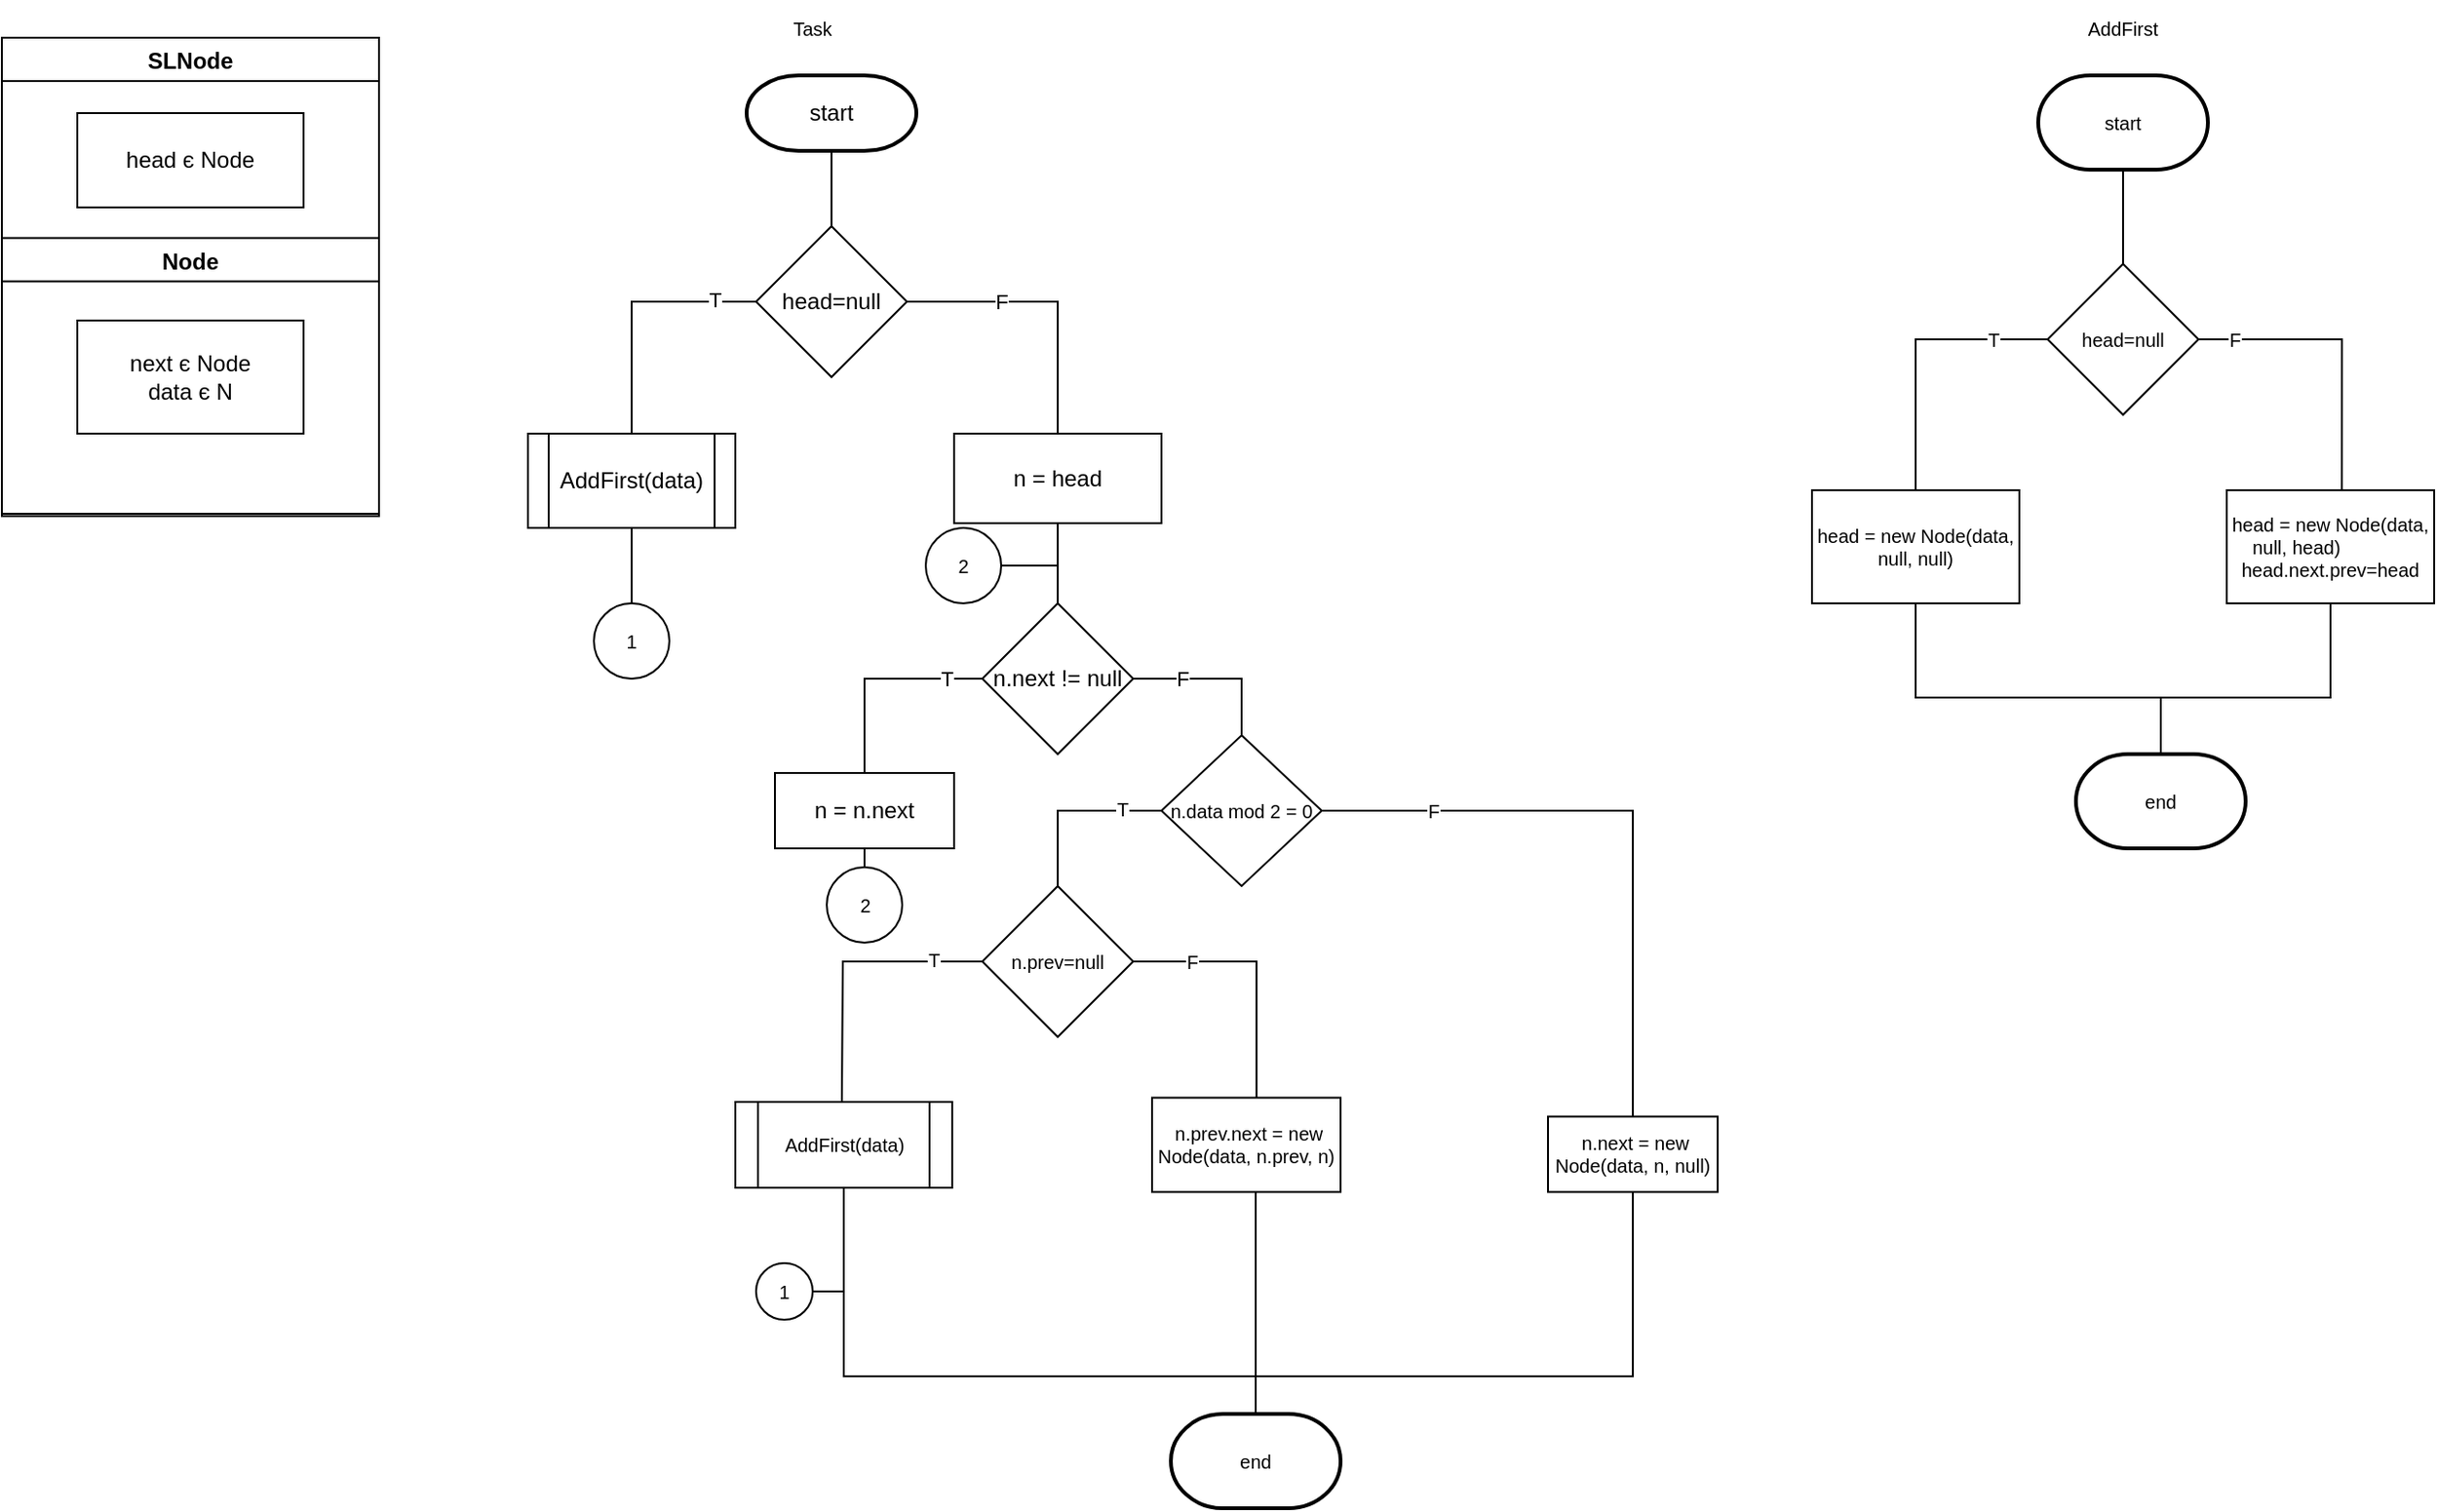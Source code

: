 <mxfile version="15.8.7" type="device"><diagram id="x9FFW7f7hqQIO6BIhVK7" name="Сторінка-1"><mxGraphModel dx="441" dy="346" grid="1" gridSize="10" guides="1" tooltips="1" connect="1" arrows="1" fold="1" page="1" pageScale="1" pageWidth="827" pageHeight="1169" math="0" shadow="0"><root><mxCell id="0"/><mxCell id="1" parent="0"/><mxCell id="0QQBt_lHWJG0eda0-Ubb-2" value="SLNode" style="swimlane;" parent="1" vertex="1"><mxGeometry x="80" y="20" width="200" height="252.5" as="geometry"/></mxCell><mxCell id="0QQBt_lHWJG0eda0-Ubb-4" value="Node" style="swimlane;horizontal=0;rotation=90;" parent="0QQBt_lHWJG0eda0-Ubb-2" vertex="1"><mxGeometry x="26.25" y="80" width="147.5" height="200" as="geometry"/></mxCell><mxCell id="0QQBt_lHWJG0eda0-Ubb-6" value="next є Node&lt;br&gt;data є N" style="rounded=0;whiteSpace=wrap;html=1;" parent="0QQBt_lHWJG0eda0-Ubb-4" vertex="1"><mxGeometry x="13.75" y="70" width="120" height="60" as="geometry"/></mxCell><mxCell id="0QQBt_lHWJG0eda0-Ubb-5" value="head є Node" style="rounded=0;whiteSpace=wrap;html=1;" parent="0QQBt_lHWJG0eda0-Ubb-2" vertex="1"><mxGeometry x="40" y="40" width="120" height="50" as="geometry"/></mxCell><mxCell id="0QQBt_lHWJG0eda0-Ubb-9" value="" style="edgeStyle=orthogonalEdgeStyle;rounded=0;orthogonalLoop=1;jettySize=auto;html=1;endArrow=none;endFill=0;" parent="1" source="0QQBt_lHWJG0eda0-Ubb-7" target="0QQBt_lHWJG0eda0-Ubb-8" edge="1"><mxGeometry relative="1" as="geometry"/></mxCell><mxCell id="0QQBt_lHWJG0eda0-Ubb-7" value="start" style="strokeWidth=2;html=1;shape=mxgraph.flowchart.terminator;whiteSpace=wrap;" parent="1" vertex="1"><mxGeometry x="475" y="40" width="90" height="40" as="geometry"/></mxCell><mxCell id="0QQBt_lHWJG0eda0-Ubb-15" style="edgeStyle=orthogonalEdgeStyle;rounded=0;orthogonalLoop=1;jettySize=auto;html=1;endArrow=none;endFill=0;" parent="1" source="0QQBt_lHWJG0eda0-Ubb-8" target="0QQBt_lHWJG0eda0-Ubb-10" edge="1"><mxGeometry relative="1" as="geometry"/></mxCell><mxCell id="0QQBt_lHWJG0eda0-Ubb-16" value="T" style="edgeLabel;html=1;align=center;verticalAlign=middle;resizable=0;points=[];" parent="0QQBt_lHWJG0eda0-Ubb-15" vertex="1" connectable="0"><mxGeometry x="-0.667" y="-1" relative="1" as="geometry"><mxPoint as="offset"/></mxGeometry></mxCell><mxCell id="0QQBt_lHWJG0eda0-Ubb-18" style="edgeStyle=orthogonalEdgeStyle;rounded=0;orthogonalLoop=1;jettySize=auto;html=1;entryX=0.551;entryY=0.025;entryDx=0;entryDy=0;entryPerimeter=0;endArrow=none;endFill=0;" parent="1" source="0QQBt_lHWJG0eda0-Ubb-8" target="0QQBt_lHWJG0eda0-Ubb-17" edge="1"><mxGeometry relative="1" as="geometry"><Array as="points"><mxPoint x="640" y="160"/><mxPoint x="640" y="231"/></Array></mxGeometry></mxCell><mxCell id="0QQBt_lHWJG0eda0-Ubb-19" value="F" style="edgeLabel;html=1;align=center;verticalAlign=middle;resizable=0;points=[];" parent="0QQBt_lHWJG0eda0-Ubb-18" vertex="1" connectable="0"><mxGeometry x="-0.365" relative="1" as="geometry"><mxPoint as="offset"/></mxGeometry></mxCell><mxCell id="0QQBt_lHWJG0eda0-Ubb-8" value="head=null" style="rhombus;whiteSpace=wrap;html=1;" parent="1" vertex="1"><mxGeometry x="480" y="120" width="80" height="80" as="geometry"/></mxCell><mxCell id="0QQBt_lHWJG0eda0-Ubb-63" value="" style="edgeStyle=orthogonalEdgeStyle;rounded=0;orthogonalLoop=1;jettySize=auto;html=1;fontSize=10;endArrow=none;endFill=0;" parent="1" source="0QQBt_lHWJG0eda0-Ubb-10" target="0QQBt_lHWJG0eda0-Ubb-62" edge="1"><mxGeometry relative="1" as="geometry"/></mxCell><mxCell id="0QQBt_lHWJG0eda0-Ubb-10" value="AddFirst(data)" style="shape=process;whiteSpace=wrap;html=1;backgroundOutline=1;" parent="1" vertex="1"><mxGeometry x="359" y="230" width="110" height="50" as="geometry"/></mxCell><mxCell id="0QQBt_lHWJG0eda0-Ubb-21" value="" style="edgeStyle=orthogonalEdgeStyle;rounded=0;orthogonalLoop=1;jettySize=auto;html=1;endArrow=none;endFill=0;" parent="1" source="0QQBt_lHWJG0eda0-Ubb-17" target="0QQBt_lHWJG0eda0-Ubb-20" edge="1"><mxGeometry relative="1" as="geometry"/></mxCell><mxCell id="0QQBt_lHWJG0eda0-Ubb-17" value="n = head" style="rounded=0;whiteSpace=wrap;html=1;" parent="1" vertex="1"><mxGeometry x="585" y="230" width="110" height="47.5" as="geometry"/></mxCell><mxCell id="0QQBt_lHWJG0eda0-Ubb-23" style="edgeStyle=orthogonalEdgeStyle;rounded=0;orthogonalLoop=1;jettySize=auto;html=1;endArrow=none;endFill=0;" parent="1" source="0QQBt_lHWJG0eda0-Ubb-20" target="0QQBt_lHWJG0eda0-Ubb-22" edge="1"><mxGeometry relative="1" as="geometry"/></mxCell><mxCell id="0QQBt_lHWJG0eda0-Ubb-24" value="T" style="edgeLabel;html=1;align=center;verticalAlign=middle;resizable=0;points=[];" parent="0QQBt_lHWJG0eda0-Ubb-23" vertex="1" connectable="0"><mxGeometry x="-0.662" relative="1" as="geometry"><mxPoint as="offset"/></mxGeometry></mxCell><mxCell id="0QQBt_lHWJG0eda0-Ubb-26" style="edgeStyle=orthogonalEdgeStyle;rounded=0;orthogonalLoop=1;jettySize=auto;html=1;entryX=0.5;entryY=0;entryDx=0;entryDy=0;endArrow=none;endFill=0;" parent="1" source="0QQBt_lHWJG0eda0-Ubb-20" target="0QQBt_lHWJG0eda0-Ubb-25" edge="1"><mxGeometry relative="1" as="geometry"/></mxCell><mxCell id="0QQBt_lHWJG0eda0-Ubb-27" value="F" style="edgeLabel;html=1;align=center;verticalAlign=middle;resizable=0;points=[];" parent="0QQBt_lHWJG0eda0-Ubb-26" vertex="1" connectable="0"><mxGeometry x="-0.404" relative="1" as="geometry"><mxPoint as="offset"/></mxGeometry></mxCell><mxCell id="0QQBt_lHWJG0eda0-Ubb-20" value="n.next != null" style="rhombus;whiteSpace=wrap;html=1;" parent="1" vertex="1"><mxGeometry x="600" y="320" width="80" height="80" as="geometry"/></mxCell><mxCell id="0QQBt_lHWJG0eda0-Ubb-65" style="edgeStyle=orthogonalEdgeStyle;rounded=0;orthogonalLoop=1;jettySize=auto;html=1;fontSize=10;endArrow=none;endFill=0;" parent="1" source="0QQBt_lHWJG0eda0-Ubb-22" target="0QQBt_lHWJG0eda0-Ubb-64" edge="1"><mxGeometry relative="1" as="geometry"/></mxCell><mxCell id="0QQBt_lHWJG0eda0-Ubb-22" value="n = n.next" style="rounded=0;whiteSpace=wrap;html=1;" parent="1" vertex="1"><mxGeometry x="490" y="410" width="95" height="40" as="geometry"/></mxCell><mxCell id="0QQBt_lHWJG0eda0-Ubb-31" style="edgeStyle=orthogonalEdgeStyle;rounded=0;orthogonalLoop=1;jettySize=auto;html=1;fontSize=10;endArrow=none;endFill=0;" parent="1" source="0QQBt_lHWJG0eda0-Ubb-25" target="0QQBt_lHWJG0eda0-Ubb-30" edge="1"><mxGeometry relative="1" as="geometry"><Array as="points"><mxPoint x="640" y="430"/></Array></mxGeometry></mxCell><mxCell id="0QQBt_lHWJG0eda0-Ubb-32" value="T" style="edgeLabel;html=1;align=center;verticalAlign=middle;resizable=0;points=[];fontSize=10;" parent="0QQBt_lHWJG0eda0-Ubb-31" vertex="1" connectable="0"><mxGeometry x="-0.561" y="-1" relative="1" as="geometry"><mxPoint as="offset"/></mxGeometry></mxCell><mxCell id="0QQBt_lHWJG0eda0-Ubb-42" style="edgeStyle=orthogonalEdgeStyle;rounded=0;orthogonalLoop=1;jettySize=auto;html=1;fontSize=10;endArrow=none;endFill=0;" parent="1" source="0QQBt_lHWJG0eda0-Ubb-25" target="0QQBt_lHWJG0eda0-Ubb-41" edge="1"><mxGeometry relative="1" as="geometry"/></mxCell><mxCell id="0QQBt_lHWJG0eda0-Ubb-43" value="F" style="edgeLabel;html=1;align=center;verticalAlign=middle;resizable=0;points=[];fontSize=10;" parent="0QQBt_lHWJG0eda0-Ubb-42" vertex="1" connectable="0"><mxGeometry x="-0.704" y="-1" relative="1" as="geometry"><mxPoint x="10" y="-1" as="offset"/></mxGeometry></mxCell><mxCell id="0QQBt_lHWJG0eda0-Ubb-25" value="&lt;font style=&quot;font-size: 10px&quot;&gt;n.data mod 2 = 0&lt;/font&gt;" style="rhombus;whiteSpace=wrap;html=1;" parent="1" vertex="1"><mxGeometry x="695" y="390" width="85" height="80" as="geometry"/></mxCell><mxCell id="0QQBt_lHWJG0eda0-Ubb-34" style="edgeStyle=orthogonalEdgeStyle;rounded=0;orthogonalLoop=1;jettySize=auto;html=1;fontSize=10;endArrow=none;endFill=0;" parent="1" source="0QQBt_lHWJG0eda0-Ubb-30" edge="1"><mxGeometry relative="1" as="geometry"><mxPoint x="525.5" y="585" as="targetPoint"/></mxGeometry></mxCell><mxCell id="0QQBt_lHWJG0eda0-Ubb-35" value="T" style="edgeLabel;html=1;align=center;verticalAlign=middle;resizable=0;points=[];fontSize=10;" parent="0QQBt_lHWJG0eda0-Ubb-34" vertex="1" connectable="0"><mxGeometry x="-0.643" y="-1" relative="1" as="geometry"><mxPoint as="offset"/></mxGeometry></mxCell><mxCell id="0QQBt_lHWJG0eda0-Ubb-39" style="edgeStyle=orthogonalEdgeStyle;rounded=0;orthogonalLoop=1;jettySize=auto;html=1;entryX=0.554;entryY=0.015;entryDx=0;entryDy=0;entryPerimeter=0;fontSize=10;endArrow=none;endFill=0;" parent="1" source="0QQBt_lHWJG0eda0-Ubb-30" target="0QQBt_lHWJG0eda0-Ubb-37" edge="1"><mxGeometry relative="1" as="geometry"/></mxCell><mxCell id="0QQBt_lHWJG0eda0-Ubb-40" value="F" style="edgeLabel;html=1;align=center;verticalAlign=middle;resizable=0;points=[];fontSize=10;" parent="0QQBt_lHWJG0eda0-Ubb-39" vertex="1" connectable="0"><mxGeometry x="-0.675" y="-1" relative="1" as="geometry"><mxPoint x="8" y="-1" as="offset"/></mxGeometry></mxCell><mxCell id="0QQBt_lHWJG0eda0-Ubb-30" value="n.prev=null" style="rhombus;whiteSpace=wrap;html=1;fontSize=10;" parent="1" vertex="1"><mxGeometry x="600" y="470" width="80" height="80" as="geometry"/></mxCell><mxCell id="0QQBt_lHWJG0eda0-Ubb-45" style="edgeStyle=orthogonalEdgeStyle;rounded=0;orthogonalLoop=1;jettySize=auto;html=1;fontSize=10;endArrow=none;endFill=0;" parent="1" source="0QQBt_lHWJG0eda0-Ubb-36" target="0QQBt_lHWJG0eda0-Ubb-44" edge="1"><mxGeometry relative="1" as="geometry"><Array as="points"><mxPoint x="527" y="730"/><mxPoint x="745" y="730"/></Array></mxGeometry></mxCell><mxCell id="0QQBt_lHWJG0eda0-Ubb-36" value="AddFirst(data)" style="shape=process;whiteSpace=wrap;html=1;backgroundOutline=1;fontSize=10;" parent="1" vertex="1"><mxGeometry x="469" y="584.5" width="115" height="45.5" as="geometry"/></mxCell><mxCell id="0QQBt_lHWJG0eda0-Ubb-46" style="edgeStyle=orthogonalEdgeStyle;rounded=0;orthogonalLoop=1;jettySize=auto;html=1;entryX=0.5;entryY=0;entryDx=0;entryDy=0;entryPerimeter=0;fontSize=10;endArrow=none;endFill=0;" parent="1" source="0QQBt_lHWJG0eda0-Ubb-37" target="0QQBt_lHWJG0eda0-Ubb-44" edge="1"><mxGeometry relative="1" as="geometry"><Array as="points"><mxPoint x="745" y="650"/><mxPoint x="745" y="650"/></Array></mxGeometry></mxCell><mxCell id="0QQBt_lHWJG0eda0-Ubb-37" value="&amp;nbsp;n.prev.next = new Node(data, n.prev, n)" style="rounded=0;whiteSpace=wrap;html=1;fontSize=10;" parent="1" vertex="1"><mxGeometry x="690" y="582.25" width="100" height="50" as="geometry"/></mxCell><mxCell id="0QQBt_lHWJG0eda0-Ubb-47" style="edgeStyle=orthogonalEdgeStyle;rounded=0;orthogonalLoop=1;jettySize=auto;html=1;fontSize=10;endArrow=none;endFill=0;" parent="1" source="0QQBt_lHWJG0eda0-Ubb-41" target="0QQBt_lHWJG0eda0-Ubb-44" edge="1"><mxGeometry relative="1" as="geometry"><Array as="points"><mxPoint x="945" y="730"/><mxPoint x="745" y="730"/></Array></mxGeometry></mxCell><mxCell id="0QQBt_lHWJG0eda0-Ubb-41" value="&amp;nbsp;n.next = new Node(data, n, null)" style="rounded=0;whiteSpace=wrap;html=1;fontSize=10;" parent="1" vertex="1"><mxGeometry x="900" y="592.25" width="90" height="40" as="geometry"/></mxCell><mxCell id="0QQBt_lHWJG0eda0-Ubb-44" value="end" style="strokeWidth=2;html=1;shape=mxgraph.flowchart.terminator;whiteSpace=wrap;fontSize=10;" parent="1" vertex="1"><mxGeometry x="700" y="750" width="90" height="50" as="geometry"/></mxCell><mxCell id="0QQBt_lHWJG0eda0-Ubb-48" value="Task" style="text;html=1;strokeColor=none;fillColor=none;align=center;verticalAlign=middle;whiteSpace=wrap;rounded=0;fontSize=10;" parent="1" vertex="1"><mxGeometry x="480" width="60" height="30" as="geometry"/></mxCell><mxCell id="0QQBt_lHWJG0eda0-Ubb-51" value="" style="edgeStyle=orthogonalEdgeStyle;rounded=0;orthogonalLoop=1;jettySize=auto;html=1;fontSize=10;endArrow=none;endFill=0;" parent="1" source="0QQBt_lHWJG0eda0-Ubb-49" target="0QQBt_lHWJG0eda0-Ubb-50" edge="1"><mxGeometry relative="1" as="geometry"/></mxCell><mxCell id="0QQBt_lHWJG0eda0-Ubb-49" value="start" style="strokeWidth=2;html=1;shape=mxgraph.flowchart.terminator;whiteSpace=wrap;fontSize=10;" parent="1" vertex="1"><mxGeometry x="1160" y="40" width="90" height="50" as="geometry"/></mxCell><mxCell id="0QQBt_lHWJG0eda0-Ubb-53" style="edgeStyle=orthogonalEdgeStyle;rounded=0;orthogonalLoop=1;jettySize=auto;html=1;fontSize=10;endArrow=none;endFill=0;" parent="1" source="0QQBt_lHWJG0eda0-Ubb-50" target="0QQBt_lHWJG0eda0-Ubb-52" edge="1"><mxGeometry relative="1" as="geometry"/></mxCell><mxCell id="0QQBt_lHWJG0eda0-Ubb-54" value="T" style="edgeLabel;html=1;align=center;verticalAlign=middle;resizable=0;points=[];fontSize=10;" parent="0QQBt_lHWJG0eda0-Ubb-53" vertex="1" connectable="0"><mxGeometry x="-0.611" relative="1" as="geometry"><mxPoint as="offset"/></mxGeometry></mxCell><mxCell id="0QQBt_lHWJG0eda0-Ubb-56" style="edgeStyle=orthogonalEdgeStyle;rounded=0;orthogonalLoop=1;jettySize=auto;html=1;entryX=0.555;entryY=0.022;entryDx=0;entryDy=0;entryPerimeter=0;fontSize=10;endArrow=none;endFill=0;" parent="1" source="0QQBt_lHWJG0eda0-Ubb-50" target="0QQBt_lHWJG0eda0-Ubb-55" edge="1"><mxGeometry relative="1" as="geometry"/></mxCell><mxCell id="0QQBt_lHWJG0eda0-Ubb-57" value="F" style="edgeLabel;html=1;align=center;verticalAlign=middle;resizable=0;points=[];fontSize=10;" parent="0QQBt_lHWJG0eda0-Ubb-56" vertex="1" connectable="0"><mxGeometry x="-0.765" relative="1" as="geometry"><mxPoint as="offset"/></mxGeometry></mxCell><mxCell id="0QQBt_lHWJG0eda0-Ubb-50" value="head=null" style="rhombus;whiteSpace=wrap;html=1;fontSize=10;" parent="1" vertex="1"><mxGeometry x="1165" y="140" width="80" height="80" as="geometry"/></mxCell><mxCell id="0QQBt_lHWJG0eda0-Ubb-60" style="edgeStyle=orthogonalEdgeStyle;rounded=0;orthogonalLoop=1;jettySize=auto;html=1;fontSize=10;endArrow=none;endFill=0;" parent="1" source="0QQBt_lHWJG0eda0-Ubb-52" target="0QQBt_lHWJG0eda0-Ubb-59" edge="1"><mxGeometry relative="1" as="geometry"><Array as="points"><mxPoint x="1095" y="370"/><mxPoint x="1225" y="370"/></Array></mxGeometry></mxCell><mxCell id="0QQBt_lHWJG0eda0-Ubb-52" value="head = new Node(data, null, null)" style="rounded=0;whiteSpace=wrap;html=1;fontSize=10;" parent="1" vertex="1"><mxGeometry x="1040" y="260" width="110" height="60" as="geometry"/></mxCell><mxCell id="0QQBt_lHWJG0eda0-Ubb-61" style="edgeStyle=orthogonalEdgeStyle;rounded=0;orthogonalLoop=1;jettySize=auto;html=1;fontSize=10;endArrow=none;endFill=0;" parent="1" source="0QQBt_lHWJG0eda0-Ubb-55" target="0QQBt_lHWJG0eda0-Ubb-59" edge="1"><mxGeometry relative="1" as="geometry"><Array as="points"><mxPoint x="1315" y="370"/><mxPoint x="1225" y="370"/></Array></mxGeometry></mxCell><mxCell id="0QQBt_lHWJG0eda0-Ubb-55" value="&lt;div&gt;head = new Node(data, null, head)&lt;span&gt;&amp;nbsp; &amp;nbsp; &amp;nbsp; &amp;nbsp; &amp;nbsp; &amp;nbsp; &amp;nbsp; head.next.prev=head&lt;/span&gt;&lt;/div&gt;" style="rounded=0;whiteSpace=wrap;html=1;fontSize=10;" parent="1" vertex="1"><mxGeometry x="1260" y="260" width="110" height="60" as="geometry"/></mxCell><mxCell id="0QQBt_lHWJG0eda0-Ubb-59" value="end" style="strokeWidth=2;html=1;shape=mxgraph.flowchart.terminator;whiteSpace=wrap;fontSize=10;" parent="1" vertex="1"><mxGeometry x="1180" y="400" width="90" height="50" as="geometry"/></mxCell><mxCell id="0QQBt_lHWJG0eda0-Ubb-62" value="1" style="ellipse;whiteSpace=wrap;html=1;aspect=fixed;fontSize=10;" parent="1" vertex="1"><mxGeometry x="394" y="320" width="40" height="40" as="geometry"/></mxCell><mxCell id="0QQBt_lHWJG0eda0-Ubb-64" value="2" style="ellipse;whiteSpace=wrap;html=1;aspect=fixed;fontSize=10;" parent="1" vertex="1"><mxGeometry x="517.5" y="460" width="40" height="40" as="geometry"/></mxCell><mxCell id="0QQBt_lHWJG0eda0-Ubb-70" style="edgeStyle=orthogonalEdgeStyle;rounded=0;orthogonalLoop=1;jettySize=auto;html=1;fontSize=10;endArrow=none;endFill=0;" parent="1" edge="1"><mxGeometry relative="1" as="geometry"><mxPoint x="526" y="685" as="targetPoint"/><mxPoint x="506.0" y="685.007" as="sourcePoint"/></mxGeometry></mxCell><mxCell id="0QQBt_lHWJG0eda0-Ubb-66" value="1" style="ellipse;whiteSpace=wrap;html=1;aspect=fixed;fontSize=10;" parent="1" vertex="1"><mxGeometry x="480" y="670" width="30" height="30" as="geometry"/></mxCell><mxCell id="0QQBt_lHWJG0eda0-Ubb-71" value="AddFirst" style="text;html=1;strokeColor=none;fillColor=none;align=center;verticalAlign=middle;whiteSpace=wrap;rounded=0;fontSize=10;" parent="1" vertex="1"><mxGeometry x="1175" width="60" height="30" as="geometry"/></mxCell><mxCell id="dqgNuEU-N7SalRL0eCvV-2" value="" style="edgeStyle=orthogonalEdgeStyle;rounded=0;orthogonalLoop=1;jettySize=auto;html=1;endArrow=none;endFill=0;" edge="1" parent="1" source="dqgNuEU-N7SalRL0eCvV-1"><mxGeometry relative="1" as="geometry"><mxPoint x="640" y="300" as="targetPoint"/><Array as="points"><mxPoint x="640" y="300"/><mxPoint x="640" y="300"/></Array></mxGeometry></mxCell><mxCell id="dqgNuEU-N7SalRL0eCvV-1" value="2" style="ellipse;whiteSpace=wrap;html=1;aspect=fixed;fontSize=10;" vertex="1" parent="1"><mxGeometry x="570" y="280" width="40" height="40" as="geometry"/></mxCell></root></mxGraphModel></diagram></mxfile>